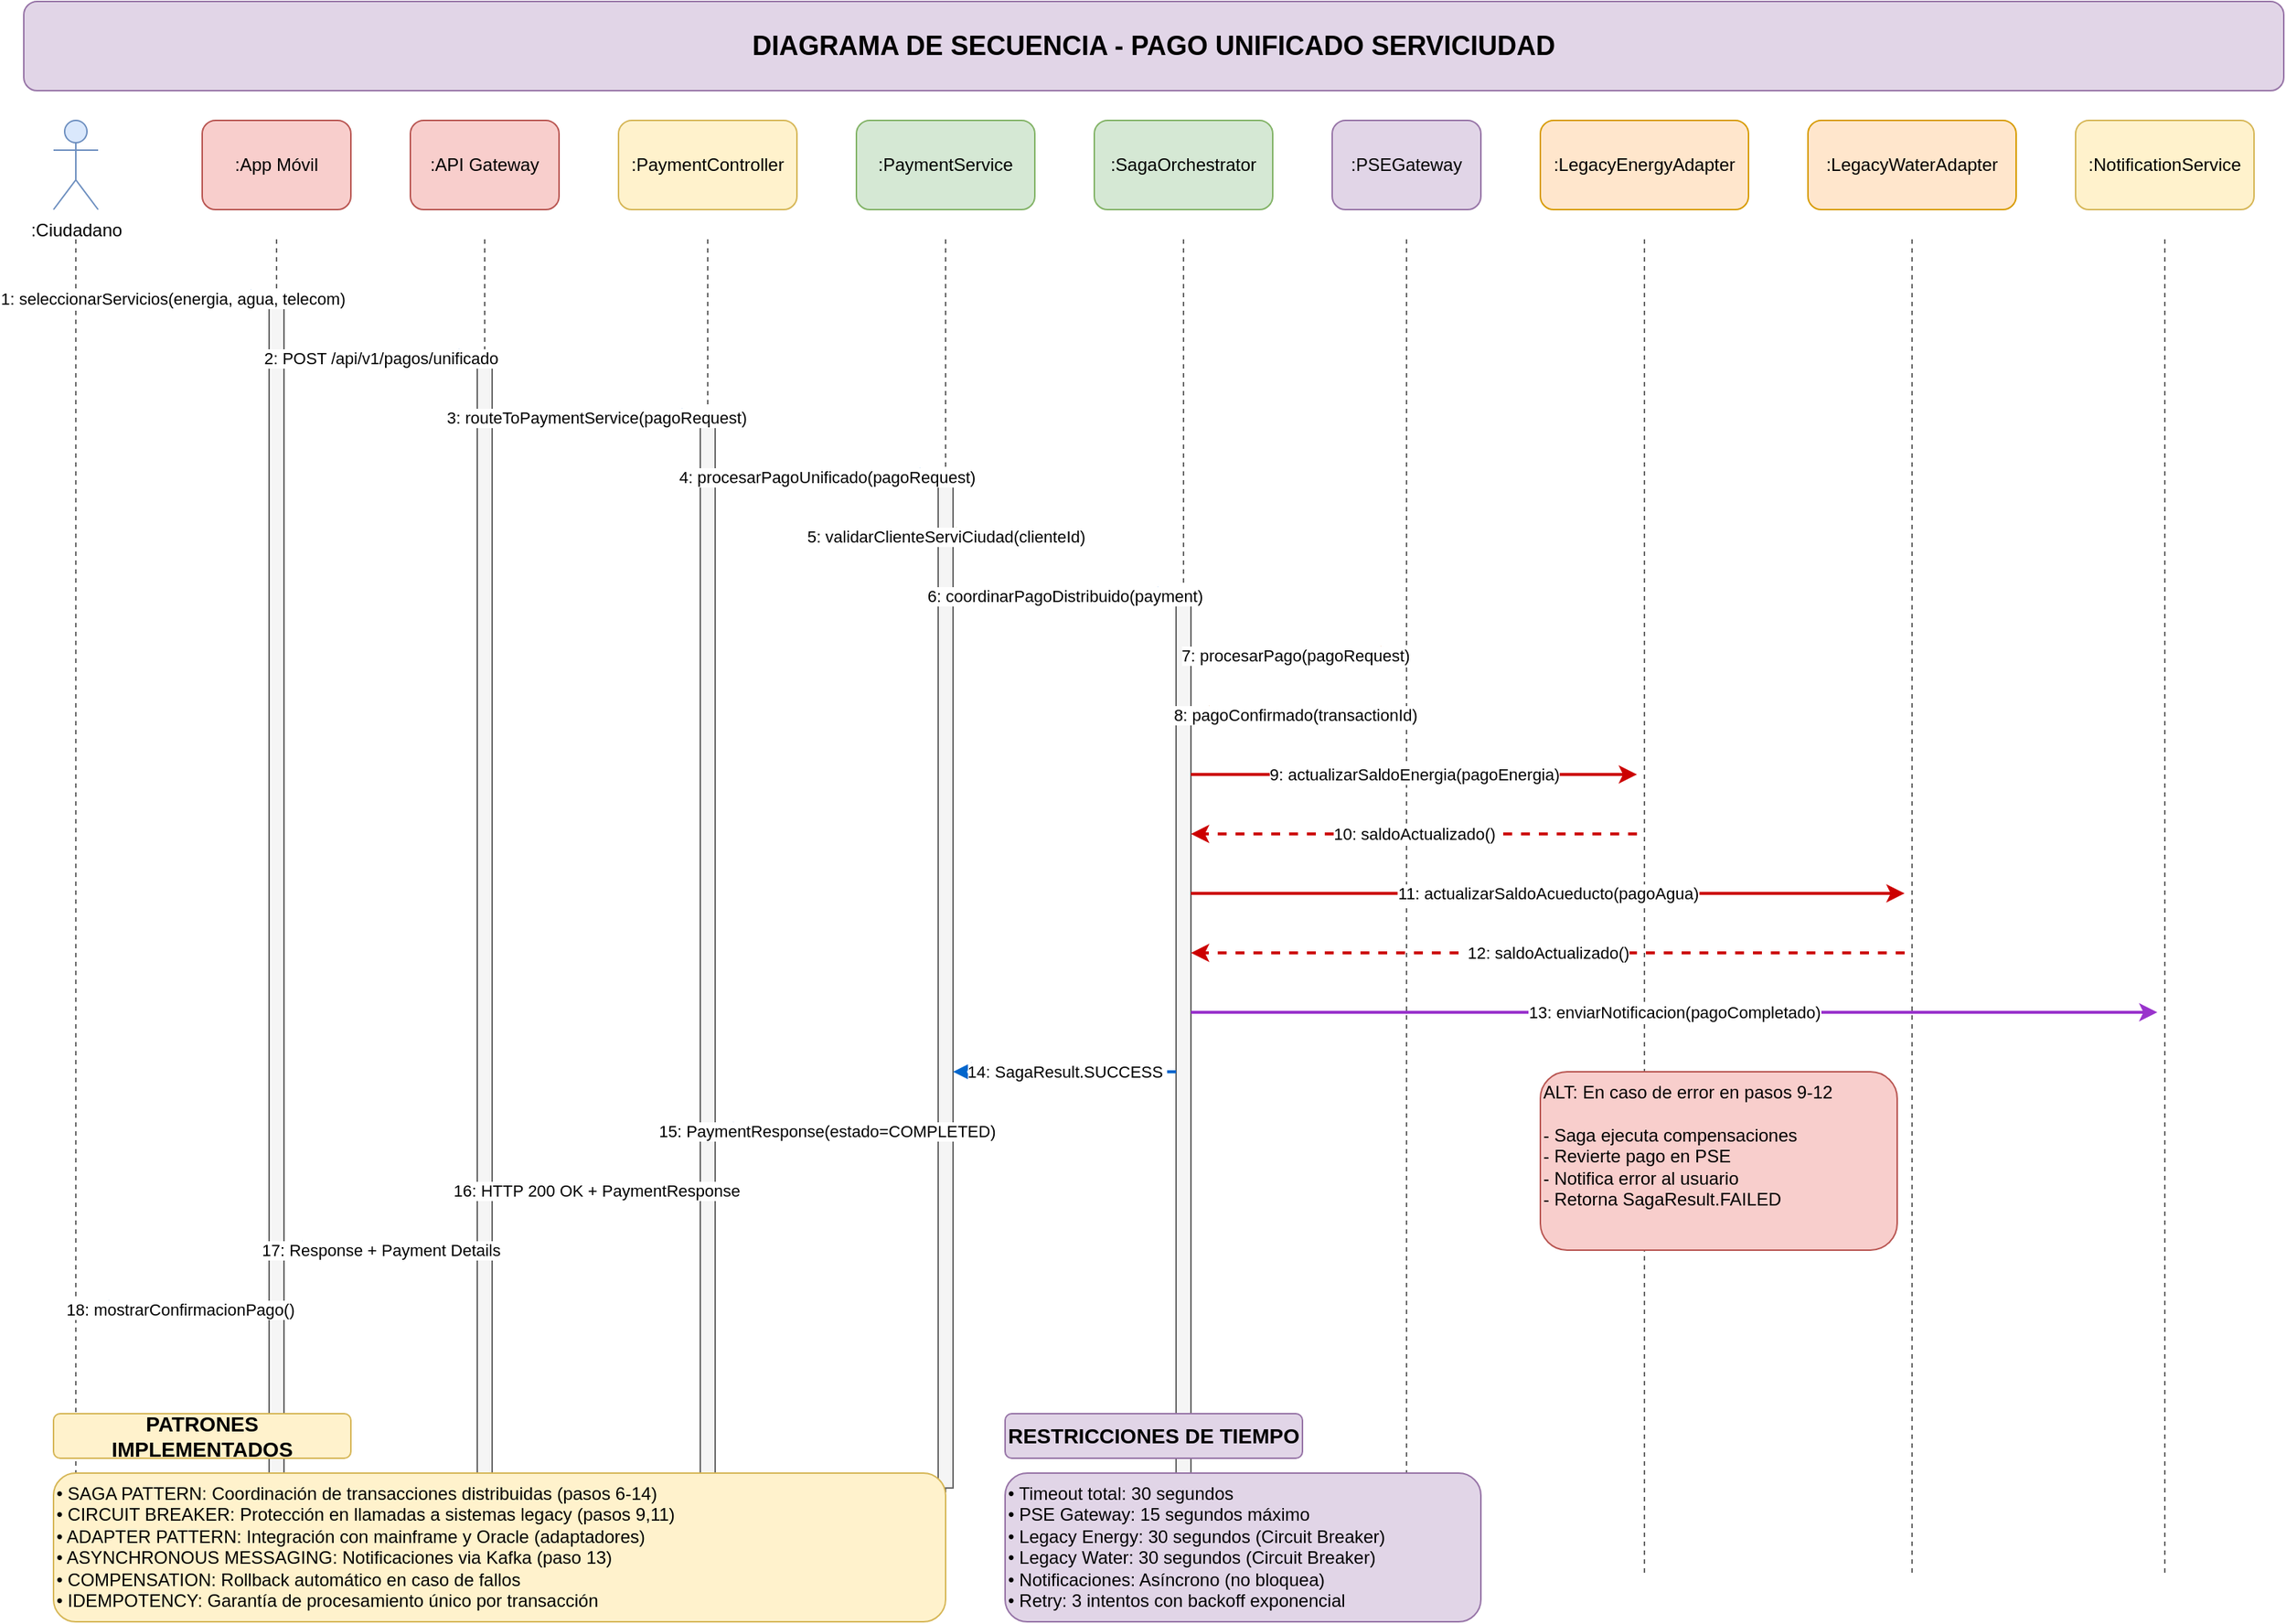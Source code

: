 <mxfile version="28.1.2">
  <diagram name="Diagrama de Secuencia - MS Pagos" id="OWulFPto2sTIsMfxDAji">
    <mxGraphModel dx="2215" dy="1455" grid="1" gridSize="10" guides="1" tooltips="1" connect="1" arrows="1" fold="1" page="1" pageScale="1" pageWidth="1654" pageHeight="1169" math="0" shadow="0">
      <root>
        <mxCell id="0" />
        <mxCell id="1" parent="0" />
        <mxCell id="EaNjdhixPd1IvRMlBm9_-1" value="DIAGRAMA DE SECUENCIA - PAGO UNIFICADO SERVICIUDAD" style="rounded=1;whiteSpace=wrap;html=1;fillColor=#e1d5e7;strokeColor=#9673a6;fontSize=18;fontStyle=1;" vertex="1" parent="1">
          <mxGeometry x="60" y="40" width="1520" height="60" as="geometry" />
        </mxCell>
        <mxCell id="EaNjdhixPd1IvRMlBm9_-2" value=":Ciudadano" style="shape=umlActor;verticalLabelPosition=bottom;verticalAlign=top;html=1;outlineConnect=0;fillColor=#dae8fc;strokeColor=#6c8ebf;" vertex="1" parent="1">
          <mxGeometry x="80" y="120" width="30" height="60" as="geometry" />
        </mxCell>
        <mxCell id="EaNjdhixPd1IvRMlBm9_-3" value=":App Móvil" style="rounded=1;whiteSpace=wrap;html=1;fillColor=#f8cecc;strokeColor=#b85450;" vertex="1" parent="1">
          <mxGeometry x="180" y="120" width="100" height="60" as="geometry" />
        </mxCell>
        <mxCell id="EaNjdhixPd1IvRMlBm9_-4" value=":API Gateway" style="rounded=1;whiteSpace=wrap;html=1;fillColor=#f8cecc;strokeColor=#b85450;" vertex="1" parent="1">
          <mxGeometry x="320" y="120" width="100" height="60" as="geometry" />
        </mxCell>
        <mxCell id="EaNjdhixPd1IvRMlBm9_-5" value=":PaymentController" style="rounded=1;whiteSpace=wrap;html=1;fillColor=#fff2cc;strokeColor=#d6b656;" vertex="1" parent="1">
          <mxGeometry x="460" y="120" width="120" height="60" as="geometry" />
        </mxCell>
        <mxCell id="EaNjdhixPd1IvRMlBm9_-6" value=":PaymentService" style="rounded=1;whiteSpace=wrap;html=1;fillColor=#d5e8d4;strokeColor=#82b366;" vertex="1" parent="1">
          <mxGeometry x="620" y="120" width="120" height="60" as="geometry" />
        </mxCell>
        <mxCell id="EaNjdhixPd1IvRMlBm9_-7" value=":SagaOrchestrator" style="rounded=1;whiteSpace=wrap;html=1;fillColor=#d5e8d4;strokeColor=#82b366;" vertex="1" parent="1">
          <mxGeometry x="780" y="120" width="120" height="60" as="geometry" />
        </mxCell>
        <mxCell id="EaNjdhixPd1IvRMlBm9_-8" value=":PSEGateway" style="rounded=1;whiteSpace=wrap;html=1;fillColor=#e1d5e7;strokeColor=#9673a6;" vertex="1" parent="1">
          <mxGeometry x="940" y="120" width="100" height="60" as="geometry" />
        </mxCell>
        <mxCell id="EaNjdhixPd1IvRMlBm9_-9" value=":LegacyEnergyAdapter" style="rounded=1;whiteSpace=wrap;html=1;fillColor=#ffe6cc;strokeColor=#d79b00;" vertex="1" parent="1">
          <mxGeometry x="1080" y="120" width="140" height="60" as="geometry" />
        </mxCell>
        <mxCell id="EaNjdhixPd1IvRMlBm9_-10" value=":LegacyWaterAdapter" style="rounded=1;whiteSpace=wrap;html=1;fillColor=#ffe6cc;strokeColor=#d79b00;" vertex="1" parent="1">
          <mxGeometry x="1260" y="120" width="140" height="60" as="geometry" />
        </mxCell>
        <mxCell id="EaNjdhixPd1IvRMlBm9_-11" value=":NotificationService" style="rounded=1;whiteSpace=wrap;html=1;fillColor=#fff2cc;strokeColor=#d6b656;" vertex="1" parent="1">
          <mxGeometry x="1440" y="120" width="120" height="60" as="geometry" />
        </mxCell>
        <mxCell id="EaNjdhixPd1IvRMlBm9_-12" value="" style="endArrow=none;dashed=1;html=1;strokeColor=#666666;" edge="1" parent="1">
          <mxGeometry width="50" height="50" relative="1" as="geometry">
            <mxPoint x="95" y="200" as="sourcePoint" />
            <mxPoint x="95" y="1100" as="targetPoint" />
          </mxGeometry>
        </mxCell>
        <mxCell id="EaNjdhixPd1IvRMlBm9_-13" value="" style="endArrow=none;dashed=1;html=1;strokeColor=#666666;" edge="1" parent="1">
          <mxGeometry width="50" height="50" relative="1" as="geometry">
            <mxPoint x="230" y="200" as="sourcePoint" />
            <mxPoint x="230" y="1100" as="targetPoint" />
          </mxGeometry>
        </mxCell>
        <mxCell id="EaNjdhixPd1IvRMlBm9_-14" value="" style="endArrow=none;dashed=1;html=1;strokeColor=#666666;" edge="1" parent="1">
          <mxGeometry width="50" height="50" relative="1" as="geometry">
            <mxPoint x="370" y="200" as="sourcePoint" />
            <mxPoint x="370" y="1100" as="targetPoint" />
          </mxGeometry>
        </mxCell>
        <mxCell id="EaNjdhixPd1IvRMlBm9_-15" value="" style="endArrow=none;dashed=1;html=1;strokeColor=#666666;" edge="1" parent="1">
          <mxGeometry width="50" height="50" relative="1" as="geometry">
            <mxPoint x="520" y="200" as="sourcePoint" />
            <mxPoint x="520" y="1100" as="targetPoint" />
          </mxGeometry>
        </mxCell>
        <mxCell id="EaNjdhixPd1IvRMlBm9_-16" value="" style="endArrow=none;dashed=1;html=1;strokeColor=#666666;" edge="1" parent="1">
          <mxGeometry width="50" height="50" relative="1" as="geometry">
            <mxPoint x="680" y="200" as="sourcePoint" />
            <mxPoint x="680" y="1100" as="targetPoint" />
          </mxGeometry>
        </mxCell>
        <mxCell id="EaNjdhixPd1IvRMlBm9_-17" value="" style="endArrow=none;dashed=1;html=1;strokeColor=#666666;" edge="1" parent="1">
          <mxGeometry width="50" height="50" relative="1" as="geometry">
            <mxPoint x="840" y="200" as="sourcePoint" />
            <mxPoint x="840" y="1100" as="targetPoint" />
          </mxGeometry>
        </mxCell>
        <mxCell id="EaNjdhixPd1IvRMlBm9_-18" value="" style="endArrow=none;dashed=1;html=1;strokeColor=#666666;" edge="1" parent="1">
          <mxGeometry width="50" height="50" relative="1" as="geometry">
            <mxPoint x="990" y="200" as="sourcePoint" />
            <mxPoint x="990" y="1100" as="targetPoint" />
          </mxGeometry>
        </mxCell>
        <mxCell id="EaNjdhixPd1IvRMlBm9_-19" value="" style="endArrow=none;dashed=1;html=1;strokeColor=#666666;" edge="1" parent="1">
          <mxGeometry width="50" height="50" relative="1" as="geometry">
            <mxPoint x="1150" y="200" as="sourcePoint" />
            <mxPoint x="1150" y="1100" as="targetPoint" />
          </mxGeometry>
        </mxCell>
        <mxCell id="EaNjdhixPd1IvRMlBm9_-20" value="" style="endArrow=none;dashed=1;html=1;strokeColor=#666666;" edge="1" parent="1">
          <mxGeometry width="50" height="50" relative="1" as="geometry">
            <mxPoint x="1330" y="200" as="sourcePoint" />
            <mxPoint x="1330" y="1100" as="targetPoint" />
          </mxGeometry>
        </mxCell>
        <mxCell id="EaNjdhixPd1IvRMlBm9_-21" value="" style="endArrow=none;dashed=1;html=1;strokeColor=#666666;" edge="1" parent="1">
          <mxGeometry width="50" height="50" relative="1" as="geometry">
            <mxPoint x="1500" y="200" as="sourcePoint" />
            <mxPoint x="1500" y="1100" as="targetPoint" />
          </mxGeometry>
        </mxCell>
        <mxCell id="EaNjdhixPd1IvRMlBm9_-22" value="" style="rounded=0;whiteSpace=wrap;html=1;fillColor=#f5f5f5;strokeColor=#666666;" vertex="1" parent="1">
          <mxGeometry x="225" y="240" width="10" height="800" as="geometry" />
        </mxCell>
        <mxCell id="EaNjdhixPd1IvRMlBm9_-23" value="" style="rounded=0;whiteSpace=wrap;html=1;fillColor=#f5f5f5;strokeColor=#666666;" vertex="1" parent="1">
          <mxGeometry x="365" y="280" width="10" height="760" as="geometry" />
        </mxCell>
        <mxCell id="EaNjdhixPd1IvRMlBm9_-24" value="" style="rounded=0;whiteSpace=wrap;html=1;fillColor=#f5f5f5;strokeColor=#666666;" vertex="1" parent="1">
          <mxGeometry x="515" y="320" width="10" height="720" as="geometry" />
        </mxCell>
        <mxCell id="EaNjdhixPd1IvRMlBm9_-25" value="" style="rounded=0;whiteSpace=wrap;html=1;fillColor=#f5f5f5;strokeColor=#666666;" vertex="1" parent="1">
          <mxGeometry x="675" y="360" width="10" height="680" as="geometry" />
        </mxCell>
        <mxCell id="EaNjdhixPd1IvRMlBm9_-26" value="" style="rounded=0;whiteSpace=wrap;html=1;fillColor=#f5f5f5;strokeColor=#666666;" vertex="1" parent="1">
          <mxGeometry x="835" y="440" width="10" height="600" as="geometry" />
        </mxCell>
        <mxCell id="EaNjdhixPd1IvRMlBm9_-27" value="1: seleccionarServicios(energia, agua, telecom)" style="endArrow=classic;html=1;strokeColor=#0066CC;strokeWidth=2;" edge="1" parent="1">
          <mxGeometry width="50" height="50" relative="1" as="geometry">
            <mxPoint x="95" y="240" as="sourcePoint" />
            <mxPoint x="225" y="240" as="targetPoint" />
          </mxGeometry>
        </mxCell>
        <mxCell id="EaNjdhixPd1IvRMlBm9_-28" value="2: POST /api/v1/pagos/unificado" style="endArrow=classic;html=1;strokeColor=#0066CC;strokeWidth=2;" edge="1" parent="1">
          <mxGeometry width="50" height="50" relative="1" as="geometry">
            <mxPoint x="235" y="280" as="sourcePoint" />
            <mxPoint x="365" y="280" as="targetPoint" />
          </mxGeometry>
        </mxCell>
        <mxCell id="EaNjdhixPd1IvRMlBm9_-29" value="3: routeToPaymentService(pagoRequest)" style="endArrow=classic;html=1;strokeColor=#0066CC;strokeWidth=2;" edge="1" parent="1">
          <mxGeometry width="50" height="50" relative="1" as="geometry">
            <mxPoint x="375" y="320" as="sourcePoint" />
            <mxPoint x="515" y="320" as="targetPoint" />
          </mxGeometry>
        </mxCell>
        <mxCell id="EaNjdhixPd1IvRMlBm9_-30" value="4: procesarPagoUnificado(pagoRequest)" style="endArrow=classic;html=1;strokeColor=#0066CC;strokeWidth=2;" edge="1" parent="1">
          <mxGeometry width="50" height="50" relative="1" as="geometry">
            <mxPoint x="525" y="360" as="sourcePoint" />
            <mxPoint x="675" y="360" as="targetPoint" />
          </mxGeometry>
        </mxCell>
        <mxCell id="EaNjdhixPd1IvRMlBm9_-31" value="5: validarClienteServiCiudad(clienteId)" style="endArrow=classic;html=1;strokeColor=#669900;strokeWidth=2;labelBackgroundColor=#FFFFFF;" edge="1" parent="1">
          <mxGeometry width="50" height="50" relative="1" as="geometry">
            <mxPoint x="685" y="400" as="sourcePoint" />
            <mxPoint x="675" y="400" as="targetPoint" />
          </mxGeometry>
        </mxCell>
        <mxCell id="EaNjdhixPd1IvRMlBm9_-32" value="6: coordinarPagoDistribuido(payment)" style="endArrow=classic;html=1;strokeColor=#0066CC;strokeWidth=2;" edge="1" parent="1">
          <mxGeometry width="50" height="50" relative="1" as="geometry">
            <mxPoint x="685" y="440" as="sourcePoint" />
            <mxPoint x="835" y="440" as="targetPoint" />
          </mxGeometry>
        </mxCell>
        <mxCell id="EaNjdhixPd1IvRMlBm9_-33" value="7: procesarPago(pagoRequest)" style="endArrow=classic;html=1;strokeColor=#CC6600;strokeWidth=2;" edge="1" parent="1">
          <mxGeometry width="50" height="50" relative="1" as="geometry">
            <mxPoint x="845" y="480" as="sourcePoint" />
            <mxPoint x="985" y="480" as="targetPoint" />
          </mxGeometry>
        </mxCell>
        <mxCell id="EaNjdhixPd1IvRMlBm9_-34" value="8: pagoConfirmado(transactionId)" style="endArrow=classic;html=1;strokeColor=#CC6600;strokeWidth=2;dashed=1;" edge="1" parent="1">
          <mxGeometry width="50" height="50" relative="1" as="geometry">
            <mxPoint x="985" y="520" as="sourcePoint" />
            <mxPoint x="845" y="520" as="targetPoint" />
          </mxGeometry>
        </mxCell>
        <mxCell id="EaNjdhixPd1IvRMlBm9_-35" value="9: actualizarSaldoEnergia(pagoEnergia)" style="endArrow=classic;html=1;strokeColor=#CC0000;strokeWidth=2;" edge="1" parent="1">
          <mxGeometry width="50" height="50" relative="1" as="geometry">
            <mxPoint x="845" y="560" as="sourcePoint" />
            <mxPoint x="1145" y="560" as="targetPoint" />
          </mxGeometry>
        </mxCell>
        <mxCell id="EaNjdhixPd1IvRMlBm9_-36" value="10: saldoActualizado()" style="endArrow=classic;html=1;strokeColor=#CC0000;strokeWidth=2;dashed=1;" edge="1" parent="1">
          <mxGeometry width="50" height="50" relative="1" as="geometry">
            <mxPoint x="1145" y="600" as="sourcePoint" />
            <mxPoint x="845" y="600" as="targetPoint" />
          </mxGeometry>
        </mxCell>
        <mxCell id="EaNjdhixPd1IvRMlBm9_-37" value="11: actualizarSaldoAcueducto(pagoAgua)" style="endArrow=classic;html=1;strokeColor=#CC0000;strokeWidth=2;" edge="1" parent="1">
          <mxGeometry width="50" height="50" relative="1" as="geometry">
            <mxPoint x="845" y="640" as="sourcePoint" />
            <mxPoint x="1325" y="640" as="targetPoint" />
          </mxGeometry>
        </mxCell>
        <mxCell id="EaNjdhixPd1IvRMlBm9_-38" value="12: saldoActualizado()" style="endArrow=classic;html=1;strokeColor=#CC0000;strokeWidth=2;dashed=1;" edge="1" parent="1">
          <mxGeometry width="50" height="50" relative="1" as="geometry">
            <mxPoint x="1325" y="680" as="sourcePoint" />
            <mxPoint x="845" y="680" as="targetPoint" />
          </mxGeometry>
        </mxCell>
        <mxCell id="EaNjdhixPd1IvRMlBm9_-39" value="13: enviarNotificacion(pagoCompletado)" style="endArrow=classic;html=1;strokeColor=#9933CC;strokeWidth=2;" edge="1" parent="1">
          <mxGeometry width="50" height="50" relative="1" as="geometry">
            <mxPoint x="845" y="720" as="sourcePoint" />
            <mxPoint x="1495" y="720" as="targetPoint" />
          </mxGeometry>
        </mxCell>
        <mxCell id="EaNjdhixPd1IvRMlBm9_-40" value="14: SagaResult.SUCCESS" style="endArrow=classic;html=1;strokeColor=#0066CC;strokeWidth=2;dashed=1;" edge="1" parent="1">
          <mxGeometry width="50" height="50" relative="1" as="geometry">
            <mxPoint x="835" y="760" as="sourcePoint" />
            <mxPoint x="685" y="760" as="targetPoint" />
          </mxGeometry>
        </mxCell>
        <mxCell id="EaNjdhixPd1IvRMlBm9_-41" value="15: PaymentResponse(estado=COMPLETED)" style="endArrow=classic;html=1;strokeColor=#0066CC;strokeWidth=2;dashed=1;" edge="1" parent="1">
          <mxGeometry width="50" height="50" relative="1" as="geometry">
            <mxPoint x="675" y="800" as="sourcePoint" />
            <mxPoint x="525" y="800" as="targetPoint" />
          </mxGeometry>
        </mxCell>
        <mxCell id="EaNjdhixPd1IvRMlBm9_-42" value="16: HTTP 200 OK + PaymentResponse" style="endArrow=classic;html=1;strokeColor=#0066CC;strokeWidth=2;dashed=1;" edge="1" parent="1">
          <mxGeometry width="50" height="50" relative="1" as="geometry">
            <mxPoint x="515" y="840" as="sourcePoint" />
            <mxPoint x="375" y="840" as="targetPoint" />
          </mxGeometry>
        </mxCell>
        <mxCell id="EaNjdhixPd1IvRMlBm9_-43" value="17: Response + Payment Details" style="endArrow=classic;html=1;strokeColor=#0066CC;strokeWidth=2;dashed=1;" edge="1" parent="1">
          <mxGeometry width="50" height="50" relative="1" as="geometry">
            <mxPoint x="365" y="880" as="sourcePoint" />
            <mxPoint x="235" y="880" as="targetPoint" />
          </mxGeometry>
        </mxCell>
        <mxCell id="EaNjdhixPd1IvRMlBm9_-44" value="18: mostrarConfirmacionPago()" style="endArrow=classic;html=1;strokeColor=#0066CC;strokeWidth=2;dashed=1;" edge="1" parent="1">
          <mxGeometry width="50" height="50" relative="1" as="geometry">
            <mxPoint x="225" y="920" as="sourcePoint" />
            <mxPoint x="105" y="920" as="targetPoint" />
          </mxGeometry>
        </mxCell>
        <mxCell id="EaNjdhixPd1IvRMlBm9_-45" value="ALT: En caso de error en pasos 9-12&#xa;&#xa;- Saga ejecuta compensaciones&#xa;- Revierte pago en PSE&#xa;- Notifica error al usuario&#xa;- Retorna SagaResult.FAILED" style="rounded=1;whiteSpace=wrap;html=1;fillColor=#f8cecc;strokeColor=#b85450;align=left;verticalAlign=top;" vertex="1" parent="1">
          <mxGeometry x="1080" y="760" width="240" height="120" as="geometry" />
        </mxCell>
        <mxCell id="EaNjdhixPd1IvRMlBm9_-46" value="PATRONES IMPLEMENTADOS" style="rounded=1;whiteSpace=wrap;html=1;fillColor=#fff2cc;strokeColor=#d6b656;fontSize=14;fontStyle=1;" vertex="1" parent="1">
          <mxGeometry x="80" y="990" width="200" height="30" as="geometry" />
        </mxCell>
        <mxCell id="EaNjdhixPd1IvRMlBm9_-47" value="• SAGA PATTERN: Coordinación de transacciones distribuidas (pasos 6-14)&#xa;• CIRCUIT BREAKER: Protección en llamadas a sistemas legacy (pasos 9,11)&#xa;• ADAPTER PATTERN: Integración con mainframe y Oracle (adaptadores)&#xa;• ASYNCHRONOUS MESSAGING: Notificaciones via Kafka (paso 13)&#xa;• COMPENSATION: Rollback automático en caso de fallos&#xa;• IDEMPOTENCY: Garantía de procesamiento único por transacción" style="rounded=1;whiteSpace=wrap;html=1;fillColor=#fff2cc;strokeColor=#d6b656;align=left;verticalAlign=top;" vertex="1" parent="1">
          <mxGeometry x="80" y="1030" width="600" height="100" as="geometry" />
        </mxCell>
        <mxCell id="EaNjdhixPd1IvRMlBm9_-48" value="RESTRICCIONES DE TIEMPO" style="rounded=1;whiteSpace=wrap;html=1;fillColor=#e1d5e7;strokeColor=#9673a6;fontSize=14;fontStyle=1;" vertex="1" parent="1">
          <mxGeometry x="720" y="990" width="200" height="30" as="geometry" />
        </mxCell>
        <mxCell id="EaNjdhixPd1IvRMlBm9_-49" value="• Timeout total: 30 segundos&#xa;• PSE Gateway: 15 segundos máximo&#xa;• Legacy Energy: 30 segundos (Circuit Breaker)&#xa;• Legacy Water: 30 segundos (Circuit Breaker)&#xa;• Notificaciones: Asíncrono (no bloquea)&#xa;• Retry: 3 intentos con backoff exponencial" style="rounded=1;whiteSpace=wrap;html=1;fillColor=#e1d5e7;strokeColor=#9673a6;align=left;verticalAlign=top;" vertex="1" parent="1">
          <mxGeometry x="720" y="1030" width="320" height="100" as="geometry" />
        </mxCell>
      </root>
    </mxGraphModel>
  </diagram>
</mxfile>
